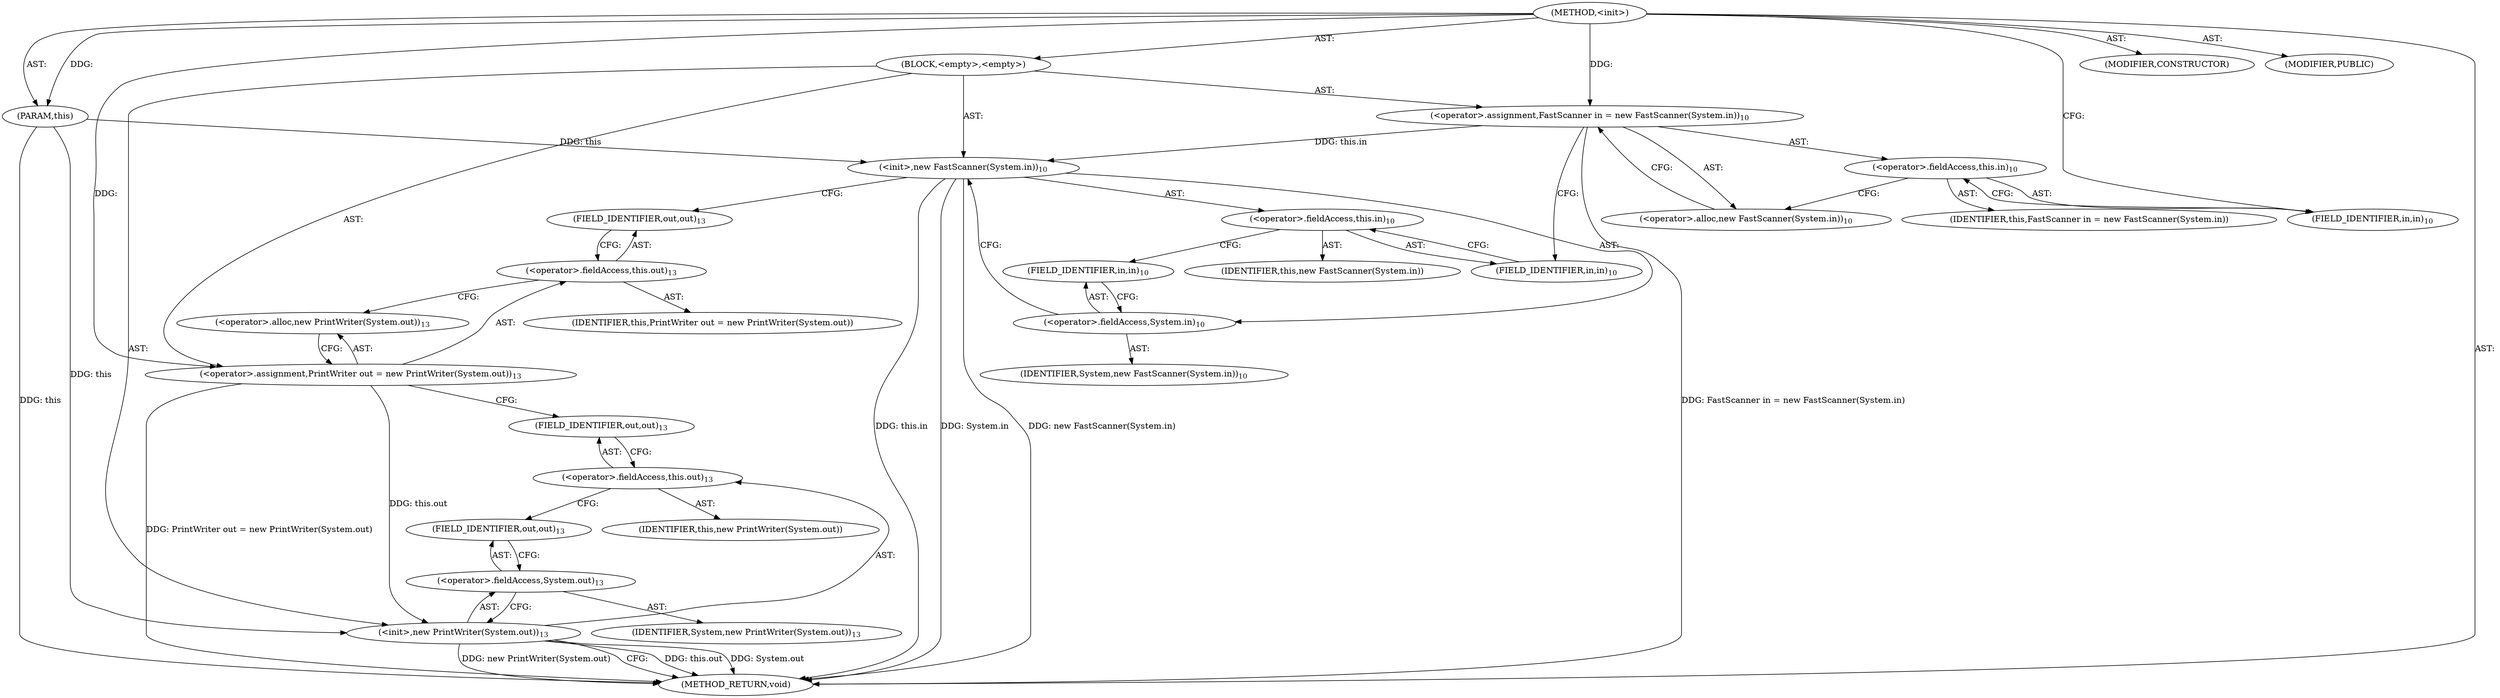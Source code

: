 digraph "&lt;init&gt;" {  
"35" [label = <(METHOD,&lt;init&gt;)> ]
"36" [label = <(PARAM,this)> ]
"37" [label = <(BLOCK,&lt;empty&gt;,&lt;empty&gt;)> ]
"38" [label = <(&lt;operator&gt;.assignment,FastScanner in = new FastScanner(System.in))<SUB>10</SUB>> ]
"39" [label = <(&lt;operator&gt;.fieldAccess,this.in)<SUB>10</SUB>> ]
"40" [label = <(IDENTIFIER,this,FastScanner in = new FastScanner(System.in))> ]
"41" [label = <(FIELD_IDENTIFIER,in,in)<SUB>10</SUB>> ]
"42" [label = <(&lt;operator&gt;.alloc,new FastScanner(System.in))<SUB>10</SUB>> ]
"43" [label = <(&lt;init&gt;,new FastScanner(System.in))<SUB>10</SUB>> ]
"44" [label = <(&lt;operator&gt;.fieldAccess,this.in)<SUB>10</SUB>> ]
"45" [label = <(IDENTIFIER,this,new FastScanner(System.in))> ]
"46" [label = <(FIELD_IDENTIFIER,in,in)<SUB>10</SUB>> ]
"47" [label = <(&lt;operator&gt;.fieldAccess,System.in)<SUB>10</SUB>> ]
"48" [label = <(IDENTIFIER,System,new FastScanner(System.in))<SUB>10</SUB>> ]
"49" [label = <(FIELD_IDENTIFIER,in,in)<SUB>10</SUB>> ]
"50" [label = <(&lt;operator&gt;.assignment,PrintWriter out = new PrintWriter(System.out))<SUB>13</SUB>> ]
"51" [label = <(&lt;operator&gt;.fieldAccess,this.out)<SUB>13</SUB>> ]
"52" [label = <(IDENTIFIER,this,PrintWriter out = new PrintWriter(System.out))> ]
"53" [label = <(FIELD_IDENTIFIER,out,out)<SUB>13</SUB>> ]
"54" [label = <(&lt;operator&gt;.alloc,new PrintWriter(System.out))<SUB>13</SUB>> ]
"55" [label = <(&lt;init&gt;,new PrintWriter(System.out))<SUB>13</SUB>> ]
"56" [label = <(&lt;operator&gt;.fieldAccess,this.out)<SUB>13</SUB>> ]
"57" [label = <(IDENTIFIER,this,new PrintWriter(System.out))> ]
"58" [label = <(FIELD_IDENTIFIER,out,out)<SUB>13</SUB>> ]
"59" [label = <(&lt;operator&gt;.fieldAccess,System.out)<SUB>13</SUB>> ]
"60" [label = <(IDENTIFIER,System,new PrintWriter(System.out))<SUB>13</SUB>> ]
"61" [label = <(FIELD_IDENTIFIER,out,out)<SUB>13</SUB>> ]
"62" [label = <(MODIFIER,CONSTRUCTOR)> ]
"63" [label = <(MODIFIER,PUBLIC)> ]
"64" [label = <(METHOD_RETURN,void)> ]
  "35" -> "36"  [ label = "AST: "] 
  "35" -> "37"  [ label = "AST: "] 
  "35" -> "62"  [ label = "AST: "] 
  "35" -> "63"  [ label = "AST: "] 
  "35" -> "64"  [ label = "AST: "] 
  "37" -> "38"  [ label = "AST: "] 
  "37" -> "43"  [ label = "AST: "] 
  "37" -> "50"  [ label = "AST: "] 
  "37" -> "55"  [ label = "AST: "] 
  "38" -> "39"  [ label = "AST: "] 
  "38" -> "42"  [ label = "AST: "] 
  "39" -> "40"  [ label = "AST: "] 
  "39" -> "41"  [ label = "AST: "] 
  "43" -> "44"  [ label = "AST: "] 
  "43" -> "47"  [ label = "AST: "] 
  "44" -> "45"  [ label = "AST: "] 
  "44" -> "46"  [ label = "AST: "] 
  "47" -> "48"  [ label = "AST: "] 
  "47" -> "49"  [ label = "AST: "] 
  "50" -> "51"  [ label = "AST: "] 
  "50" -> "54"  [ label = "AST: "] 
  "51" -> "52"  [ label = "AST: "] 
  "51" -> "53"  [ label = "AST: "] 
  "55" -> "56"  [ label = "AST: "] 
  "55" -> "59"  [ label = "AST: "] 
  "56" -> "57"  [ label = "AST: "] 
  "56" -> "58"  [ label = "AST: "] 
  "59" -> "60"  [ label = "AST: "] 
  "59" -> "61"  [ label = "AST: "] 
  "38" -> "46"  [ label = "CFG: "] 
  "43" -> "53"  [ label = "CFG: "] 
  "50" -> "58"  [ label = "CFG: "] 
  "55" -> "64"  [ label = "CFG: "] 
  "39" -> "42"  [ label = "CFG: "] 
  "42" -> "38"  [ label = "CFG: "] 
  "44" -> "49"  [ label = "CFG: "] 
  "47" -> "43"  [ label = "CFG: "] 
  "51" -> "54"  [ label = "CFG: "] 
  "54" -> "50"  [ label = "CFG: "] 
  "56" -> "61"  [ label = "CFG: "] 
  "59" -> "55"  [ label = "CFG: "] 
  "41" -> "39"  [ label = "CFG: "] 
  "46" -> "44"  [ label = "CFG: "] 
  "49" -> "47"  [ label = "CFG: "] 
  "53" -> "51"  [ label = "CFG: "] 
  "58" -> "56"  [ label = "CFG: "] 
  "61" -> "59"  [ label = "CFG: "] 
  "35" -> "41"  [ label = "CFG: "] 
  "36" -> "64"  [ label = "DDG: this"] 
  "38" -> "64"  [ label = "DDG: FastScanner in = new FastScanner(System.in)"] 
  "43" -> "64"  [ label = "DDG: this.in"] 
  "43" -> "64"  [ label = "DDG: System.in"] 
  "43" -> "64"  [ label = "DDG: new FastScanner(System.in)"] 
  "50" -> "64"  [ label = "DDG: PrintWriter out = new PrintWriter(System.out)"] 
  "55" -> "64"  [ label = "DDG: this.out"] 
  "55" -> "64"  [ label = "DDG: System.out"] 
  "55" -> "64"  [ label = "DDG: new PrintWriter(System.out)"] 
  "35" -> "36"  [ label = "DDG: "] 
  "35" -> "38"  [ label = "DDG: "] 
  "35" -> "50"  [ label = "DDG: "] 
  "36" -> "43"  [ label = "DDG: this"] 
  "38" -> "43"  [ label = "DDG: this.in"] 
  "36" -> "55"  [ label = "DDG: this"] 
  "50" -> "55"  [ label = "DDG: this.out"] 
}
